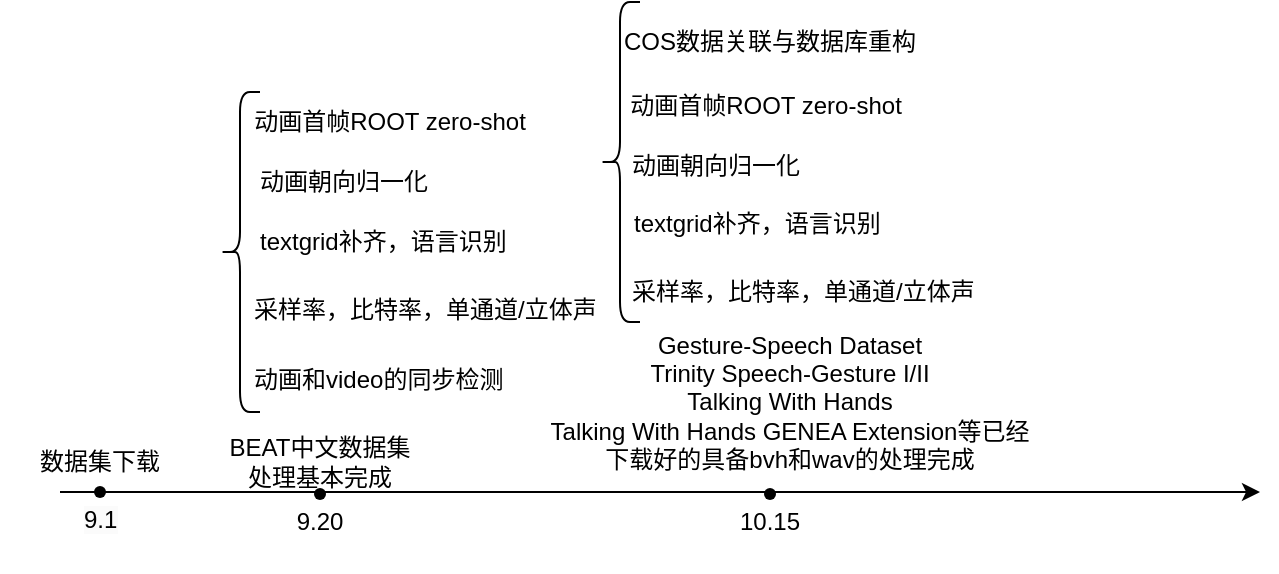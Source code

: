 <mxfile version="21.7.2" type="github">
  <diagram name="第 1 页" id="s7CzReBOw8vYEQgI-hQS">
    <mxGraphModel dx="1184" dy="789" grid="1" gridSize="10" guides="1" tooltips="1" connect="1" arrows="1" fold="1" page="1" pageScale="1" pageWidth="827" pageHeight="1169" math="0" shadow="0">
      <root>
        <mxCell id="0" />
        <mxCell id="1" parent="0" />
        <mxCell id="vCCV_5shbb-xV2NnZklQ-1" value="" style="endArrow=classic;html=1;rounded=0;" edge="1" parent="1">
          <mxGeometry width="50" height="50" relative="1" as="geometry">
            <mxPoint x="80" y="300" as="sourcePoint" />
            <mxPoint x="680" y="300" as="targetPoint" />
          </mxGeometry>
        </mxCell>
        <mxCell id="vCCV_5shbb-xV2NnZklQ-4" value="&lt;span style=&quot;color: rgb(0, 0, 0); font-family: Helvetica; font-size: 12px; font-style: normal; font-variant-ligatures: normal; font-variant-caps: normal; font-weight: 400; letter-spacing: normal; orphans: 2; text-align: center; text-indent: 0px; text-transform: none; widows: 2; word-spacing: 0px; -webkit-text-stroke-width: 0px; background-color: rgb(251, 251, 251); text-decoration-thickness: initial; text-decoration-style: initial; text-decoration-color: initial; float: none; display: inline !important;&quot;&gt;9.1&lt;/span&gt;" style="text;whiteSpace=wrap;html=1;" vertex="1" parent="1">
          <mxGeometry x="90" y="300" width="50" height="40" as="geometry" />
        </mxCell>
        <mxCell id="vCCV_5shbb-xV2NnZklQ-7" value="" style="shape=waypoint;sketch=0;fillStyle=solid;size=6;pointerEvents=1;points=[];fillColor=none;resizable=0;rotatable=0;perimeter=centerPerimeter;snapToPoint=1;" vertex="1" parent="1">
          <mxGeometry x="90" y="290" width="20" height="20" as="geometry" />
        </mxCell>
        <mxCell id="vCCV_5shbb-xV2NnZklQ-8" value="" style="shape=waypoint;sketch=0;fillStyle=solid;size=6;pointerEvents=1;points=[];fillColor=none;resizable=0;rotatable=0;perimeter=centerPerimeter;snapToPoint=1;" vertex="1" parent="1">
          <mxGeometry x="200" y="291" width="20" height="20" as="geometry" />
        </mxCell>
        <mxCell id="vCCV_5shbb-xV2NnZklQ-12" value="9.20" style="text;html=1;strokeColor=none;fillColor=none;align=center;verticalAlign=middle;whiteSpace=wrap;rounded=0;" vertex="1" parent="1">
          <mxGeometry x="180" y="300" width="60" height="30" as="geometry" />
        </mxCell>
        <mxCell id="vCCV_5shbb-xV2NnZklQ-13" value="Gesture-Speech Dataset&lt;br&gt;Trinity Speech-Gesture I/II&lt;br&gt;Talking With Hands&lt;br&gt;Talking With Hands GENEA Extension等已经下载好的具备bvh和wav的处理完成" style="text;html=1;strokeColor=none;fillColor=none;align=center;verticalAlign=middle;whiteSpace=wrap;rounded=0;" vertex="1" parent="1">
          <mxGeometry x="320" y="220" width="250" height="70" as="geometry" />
        </mxCell>
        <mxCell id="vCCV_5shbb-xV2NnZklQ-14" value="BEAT中文数据集处理基本完成" style="text;html=1;strokeColor=none;fillColor=none;align=center;verticalAlign=middle;whiteSpace=wrap;rounded=0;" vertex="1" parent="1">
          <mxGeometry x="160" y="270" width="100" height="30" as="geometry" />
        </mxCell>
        <mxCell id="vCCV_5shbb-xV2NnZklQ-15" value="数据集下载" style="text;html=1;strokeColor=none;fillColor=none;align=center;verticalAlign=middle;whiteSpace=wrap;rounded=0;" vertex="1" parent="1">
          <mxGeometry x="50" y="270" width="100" height="30" as="geometry" />
        </mxCell>
        <mxCell id="vCCV_5shbb-xV2NnZklQ-17" value="" style="shape=curlyBracket;whiteSpace=wrap;html=1;rounded=1;labelPosition=left;verticalLabelPosition=middle;align=right;verticalAlign=middle;" vertex="1" parent="1">
          <mxGeometry x="160" y="100" width="20" height="160" as="geometry" />
        </mxCell>
        <mxCell id="vCCV_5shbb-xV2NnZklQ-18" value="动画首帧ROOT zero-shot" style="text;html=1;strokeColor=none;fillColor=none;align=center;verticalAlign=middle;whiteSpace=wrap;rounded=0;" vertex="1" parent="1">
          <mxGeometry x="170" y="100" width="150" height="30" as="geometry" />
        </mxCell>
        <mxCell id="vCCV_5shbb-xV2NnZklQ-19" value="动画朝向归一化" style="text;html=1;strokeColor=none;fillColor=none;align=left;verticalAlign=middle;whiteSpace=wrap;rounded=0;" vertex="1" parent="1">
          <mxGeometry x="178" y="130" width="150" height="30" as="geometry" />
        </mxCell>
        <mxCell id="vCCV_5shbb-xV2NnZklQ-20" value="textgrid补齐，语言识别" style="text;html=1;strokeColor=none;fillColor=none;align=left;verticalAlign=middle;whiteSpace=wrap;rounded=0;" vertex="1" parent="1">
          <mxGeometry x="178" y="160" width="150" height="30" as="geometry" />
        </mxCell>
        <mxCell id="vCCV_5shbb-xV2NnZklQ-21" value="采样率，比特率，单通道/立体声" style="text;html=1;strokeColor=none;fillColor=none;align=left;verticalAlign=middle;whiteSpace=wrap;rounded=0;" vertex="1" parent="1">
          <mxGeometry x="175" y="194" width="180" height="30" as="geometry" />
        </mxCell>
        <mxCell id="vCCV_5shbb-xV2NnZklQ-22" value="" style="shape=waypoint;sketch=0;fillStyle=solid;size=6;pointerEvents=1;points=[];fillColor=none;resizable=0;rotatable=0;perimeter=centerPerimeter;snapToPoint=1;" vertex="1" parent="1">
          <mxGeometry x="425" y="291" width="20" height="20" as="geometry" />
        </mxCell>
        <mxCell id="vCCV_5shbb-xV2NnZklQ-23" value="10.15" style="text;html=1;strokeColor=none;fillColor=none;align=center;verticalAlign=middle;whiteSpace=wrap;rounded=0;" vertex="1" parent="1">
          <mxGeometry x="405" y="300" width="60" height="30" as="geometry" />
        </mxCell>
        <mxCell id="vCCV_5shbb-xV2NnZklQ-26" value="" style="shape=curlyBracket;whiteSpace=wrap;html=1;rounded=1;labelPosition=left;verticalLabelPosition=middle;align=right;verticalAlign=middle;" vertex="1" parent="1">
          <mxGeometry x="350" y="55" width="20" height="160" as="geometry" />
        </mxCell>
        <mxCell id="vCCV_5shbb-xV2NnZklQ-27" value="动画首帧ROOT zero-shot" style="text;html=1;strokeColor=none;fillColor=none;align=center;verticalAlign=middle;whiteSpace=wrap;rounded=0;" vertex="1" parent="1">
          <mxGeometry x="358" y="92" width="150" height="30" as="geometry" />
        </mxCell>
        <mxCell id="vCCV_5shbb-xV2NnZklQ-28" value="动画朝向归一化" style="text;html=1;strokeColor=none;fillColor=none;align=left;verticalAlign=middle;whiteSpace=wrap;rounded=0;" vertex="1" parent="1">
          <mxGeometry x="364" y="122" width="150" height="30" as="geometry" />
        </mxCell>
        <mxCell id="vCCV_5shbb-xV2NnZklQ-29" value="textgrid补齐，语言识别" style="text;html=1;strokeColor=none;fillColor=none;align=left;verticalAlign=middle;whiteSpace=wrap;rounded=0;" vertex="1" parent="1">
          <mxGeometry x="365" y="151" width="150" height="30" as="geometry" />
        </mxCell>
        <mxCell id="vCCV_5shbb-xV2NnZklQ-30" value="COS数据关联与数据库重构" style="text;html=1;strokeColor=none;fillColor=none;align=center;verticalAlign=middle;whiteSpace=wrap;rounded=0;" vertex="1" parent="1">
          <mxGeometry x="360" y="60" width="150" height="30" as="geometry" />
        </mxCell>
        <mxCell id="vCCV_5shbb-xV2NnZklQ-31" value="采样率，比特率，单通道/立体声" style="text;html=1;strokeColor=none;fillColor=none;align=left;verticalAlign=middle;whiteSpace=wrap;rounded=0;" vertex="1" parent="1">
          <mxGeometry x="364" y="185" width="180" height="30" as="geometry" />
        </mxCell>
        <mxCell id="vCCV_5shbb-xV2NnZklQ-32" value="动画和video的同步检测" style="text;html=1;strokeColor=none;fillColor=none;align=left;verticalAlign=middle;whiteSpace=wrap;rounded=0;" vertex="1" parent="1">
          <mxGeometry x="175" y="229" width="180" height="30" as="geometry" />
        </mxCell>
      </root>
    </mxGraphModel>
  </diagram>
</mxfile>
